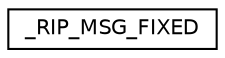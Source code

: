 digraph "Graphical Class Hierarchy"
{
 // LATEX_PDF_SIZE
  edge [fontname="Helvetica",fontsize="10",labelfontname="Helvetica",labelfontsize="10"];
  node [fontname="Helvetica",fontsize="10",shape=record];
  rankdir="LR";
  Node0 [label="_RIP_MSG_FIXED",height=0.2,width=0.4,color="black", fillcolor="white", style="filled",URL="$struct__RIP__MSG__FIXED.html",tooltip=" "];
}

